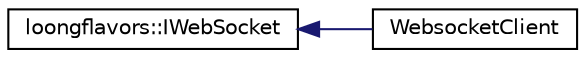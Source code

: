 digraph "Graphical Class Hierarchy"
{
 // LATEX_PDF_SIZE
  edge [fontname="Helvetica",fontsize="10",labelfontname="Helvetica",labelfontsize="10"];
  node [fontname="Helvetica",fontsize="10",shape=record];
  rankdir="LR";
  Node0 [label="loongflavors::IWebSocket",height=0.2,width=0.4,color="black", fillcolor="white", style="filled",URL="$db/d4f/classloongflavors_1_1IWebSocket.html",tooltip="Interface for WebSocket communication."];
  Node0 -> Node1 [dir="back",color="midnightblue",fontsize="10",style="solid",fontname="Helvetica"];
  Node1 [label="WebsocketClient",height=0.2,width=0.4,color="black", fillcolor="white", style="filled",URL="$d3/df3/classWebsocketClient.html",tooltip=" "];
}
